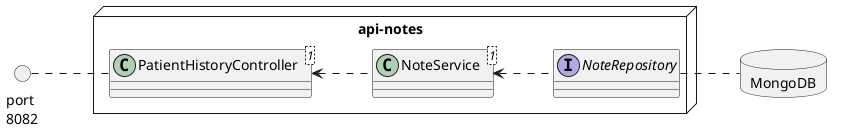 @startuml
left to right direction

package api-notes <<node>> {
    class PatientHistoryController <1>
    interface NoteRepository
    class NoteService <1>
    PatientHistoryController <.. NoteService
    NoteService <.. NoteRepository
}
package MongoDB <<database>> {
}
NoteRepository .. MongoDB
() "port\n8082"
"port\n8082" .. PatientHistoryController

@enduml